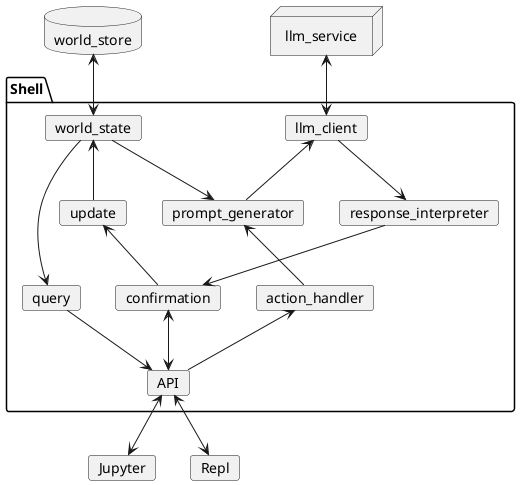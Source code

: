 ``` planuml
@startuml arch

database world_store

node llm_service

folder Shell {
    card world_state
    world_store <--> world_state

    card prompt_generator

    world_state --> prompt_generator

    card action_handler

    prompt_generator <-- action_handler

    card llm_client

    llm_client <-- prompt_generator
    llm_service <--> llm_client

    card response_interpreter

    llm_client --> response_interpreter

    card confirmation

    response_interpreter --> confirmation

    card update

    update <-- confirmation
    world_state <-- update

    card query

    world_state --> query

    card API

    action_handler <-- API
    confirmation <--> API
    query --> API
}

card Jupyter
card Repl

API <--> Jupyter
API <--> Repl

@enduml
```